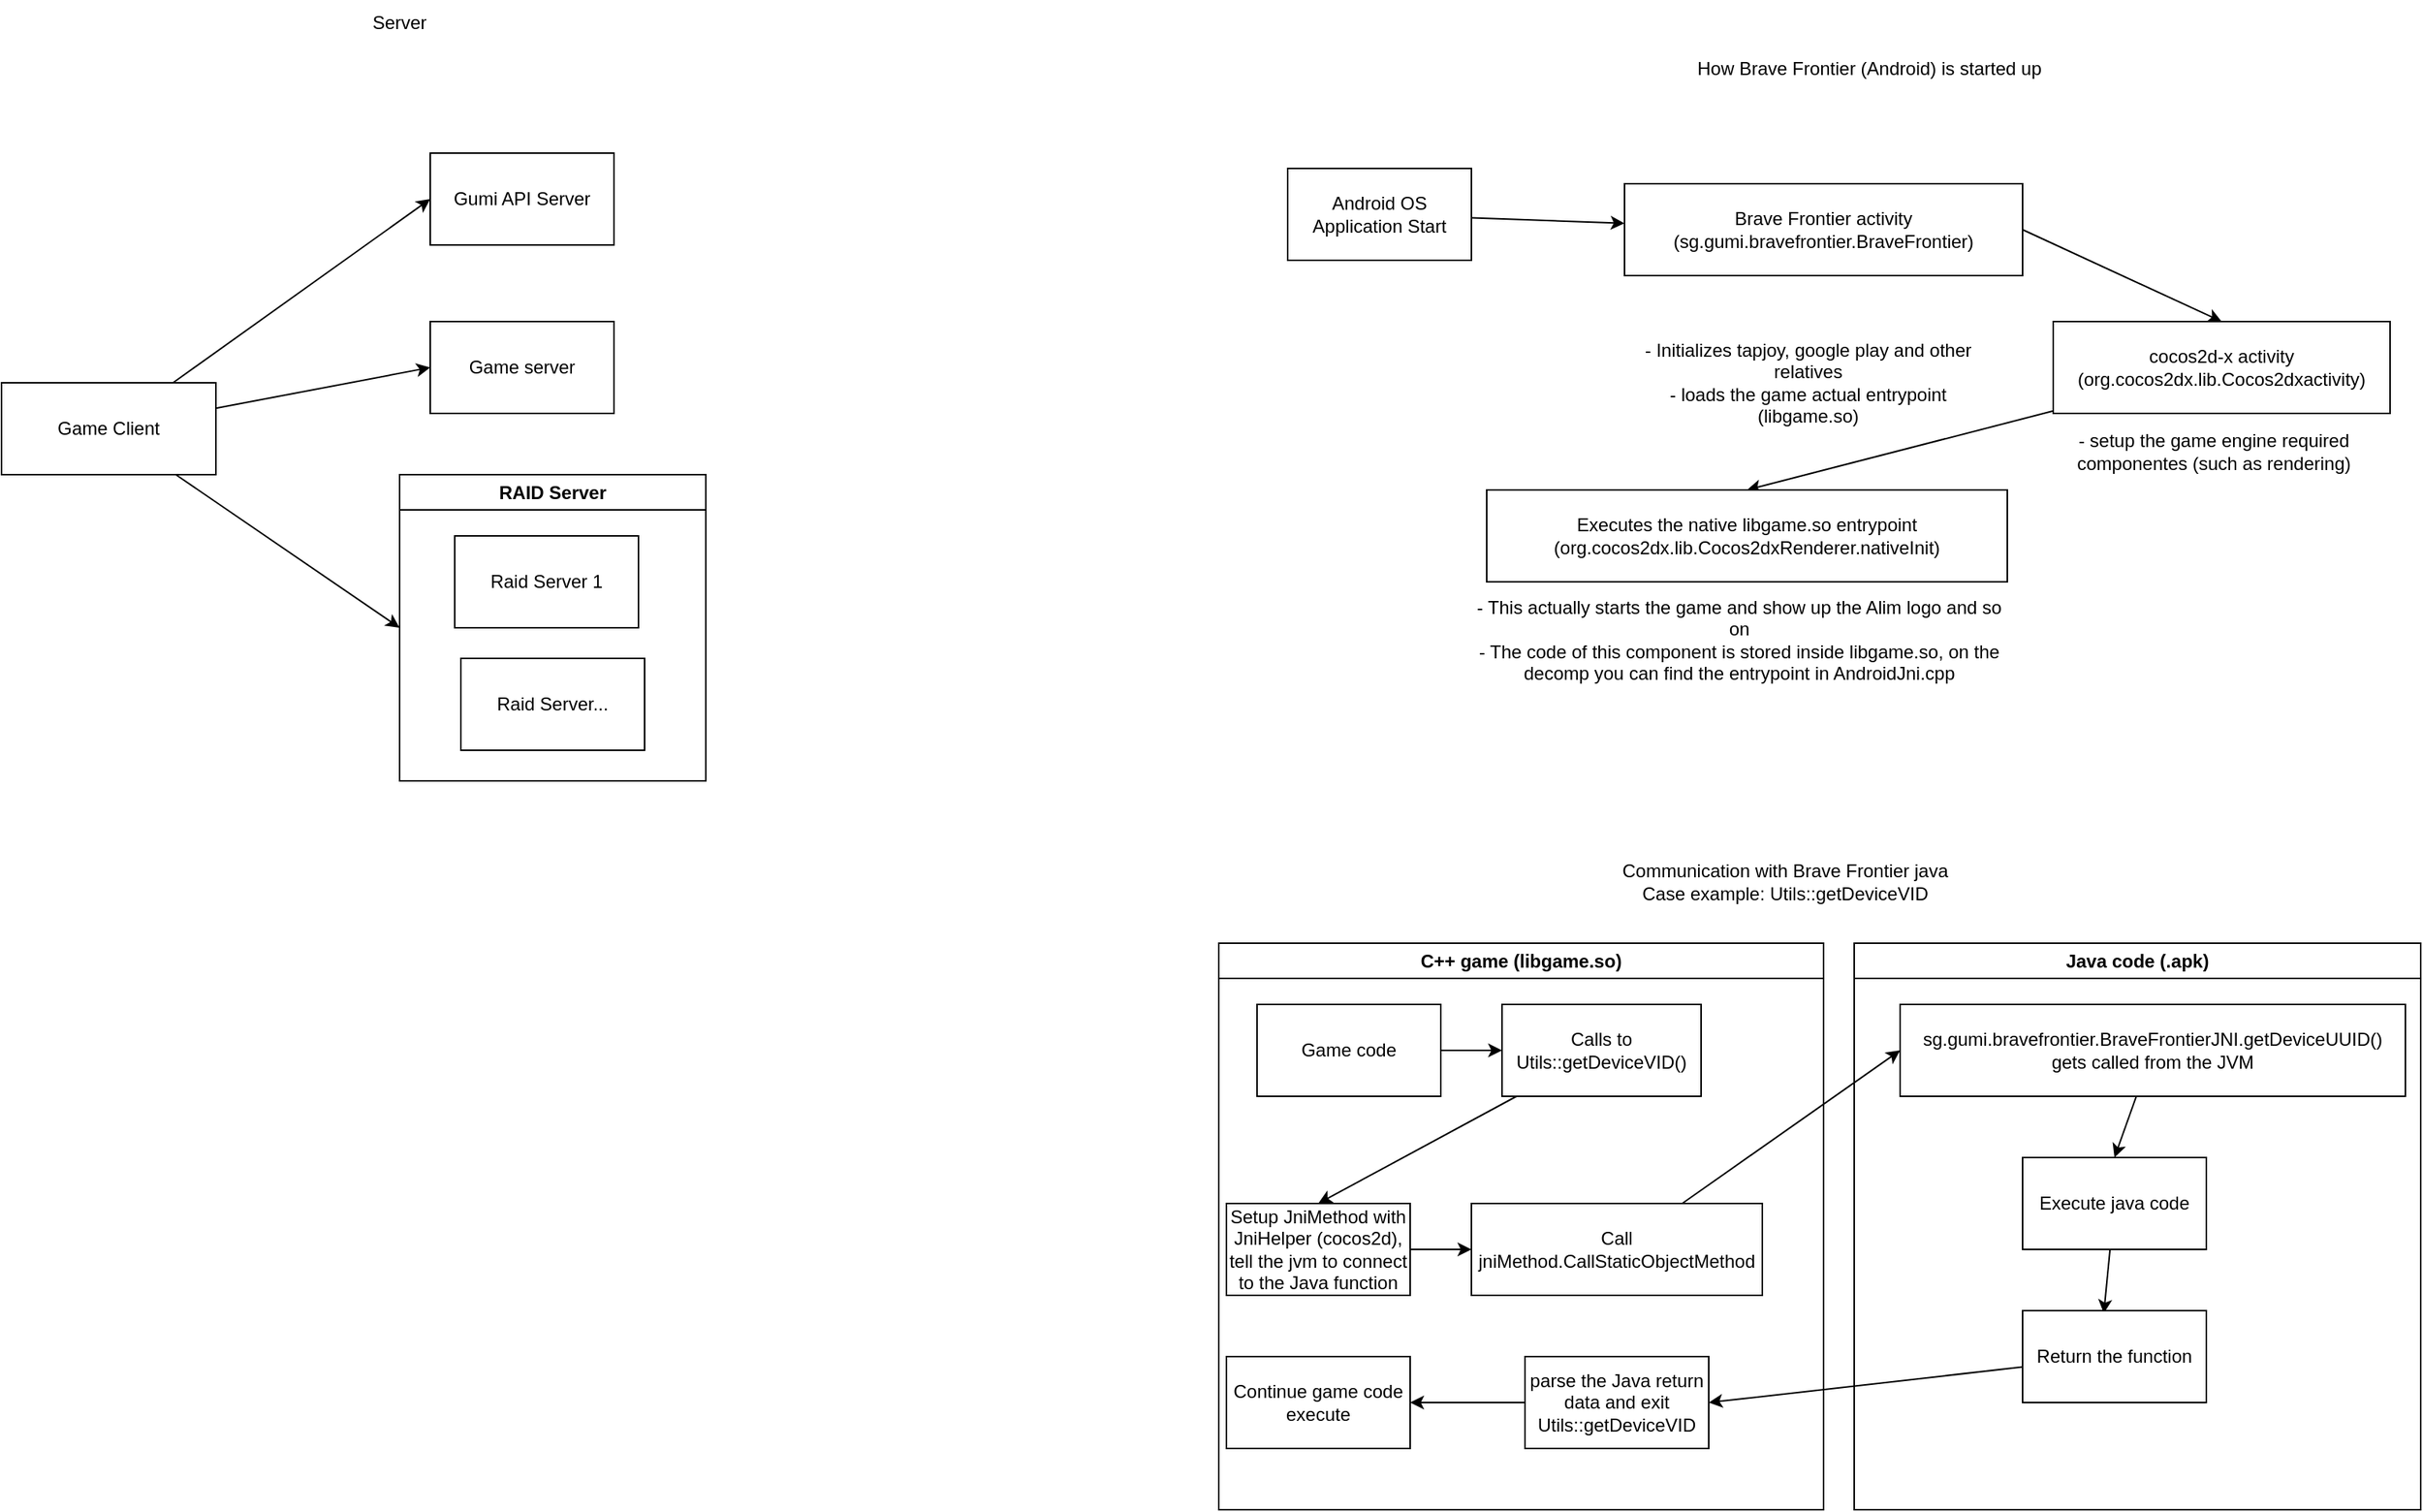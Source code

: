 <mxfile>
    <diagram id="_BSQJVUGBFditOPTDTpc" name="Pagina-1">
        <mxGraphModel dx="1333" dy="766" grid="1" gridSize="10" guides="1" tooltips="1" connect="1" arrows="1" fold="1" page="1" pageScale="1" pageWidth="827" pageHeight="1169" math="0" shadow="0">
            <root>
                <mxCell id="0"/>
                <mxCell id="1" parent="0"/>
                <mxCell id="6" style="edgeStyle=none;html=1;entryX=0;entryY=0.5;entryDx=0;entryDy=0;" edge="1" parent="1" source="2" target="3">
                    <mxGeometry relative="1" as="geometry"/>
                </mxCell>
                <mxCell id="10" style="edgeStyle=none;html=1;entryX=0;entryY=0.5;entryDx=0;entryDy=0;" edge="1" parent="1" source="2" target="4">
                    <mxGeometry relative="1" as="geometry"/>
                </mxCell>
                <mxCell id="11" style="edgeStyle=none;html=1;entryX=0;entryY=0.5;entryDx=0;entryDy=0;" edge="1" parent="1" source="2" target="9">
                    <mxGeometry relative="1" as="geometry"/>
                </mxCell>
                <mxCell id="2" value="Game Client" style="rounded=0;whiteSpace=wrap;html=1;" vertex="1" parent="1">
                    <mxGeometry x="60" y="270" width="140" height="60" as="geometry"/>
                </mxCell>
                <mxCell id="3" value="Gumi API Server" style="rounded=0;whiteSpace=wrap;html=1;" vertex="1" parent="1">
                    <mxGeometry x="340" y="120" width="120" height="60" as="geometry"/>
                </mxCell>
                <mxCell id="4" value="Game server" style="rounded=0;whiteSpace=wrap;html=1;" vertex="1" parent="1">
                    <mxGeometry x="340" y="230" width="120" height="60" as="geometry"/>
                </mxCell>
                <mxCell id="9" value="RAID Server" style="swimlane;whiteSpace=wrap;html=1;" vertex="1" parent="1">
                    <mxGeometry x="320" y="330" width="200" height="200" as="geometry"/>
                </mxCell>
                <mxCell id="5" value="Raid Server 1" style="rounded=0;whiteSpace=wrap;html=1;" vertex="1" parent="9">
                    <mxGeometry x="36" y="40" width="120" height="60" as="geometry"/>
                </mxCell>
                <mxCell id="7" value="Raid Server..." style="rounded=0;whiteSpace=wrap;html=1;" vertex="1" parent="9">
                    <mxGeometry x="40" y="120" width="120" height="60" as="geometry"/>
                </mxCell>
                <mxCell id="12" value="Server" style="text;html=1;strokeColor=none;fillColor=none;align=center;verticalAlign=middle;whiteSpace=wrap;rounded=0;" vertex="1" parent="1">
                    <mxGeometry x="140" y="20" width="360" height="30" as="geometry"/>
                </mxCell>
                <mxCell id="14" style="edgeStyle=none;html=1;" edge="1" parent="1" source="13">
                    <mxGeometry relative="1" as="geometry">
                        <mxPoint x="1120" y="165.882" as="targetPoint"/>
                    </mxGeometry>
                </mxCell>
                <mxCell id="13" value="Android OS Application Start" style="rounded=0;whiteSpace=wrap;html=1;" vertex="1" parent="1">
                    <mxGeometry x="900" y="130" width="120" height="60" as="geometry"/>
                </mxCell>
                <mxCell id="21" style="edgeStyle=none;html=1;entryX=0.5;entryY=0;entryDx=0;entryDy=0;exitX=1;exitY=0.5;exitDx=0;exitDy=0;" edge="1" parent="1" source="16" target="20">
                    <mxGeometry relative="1" as="geometry"/>
                </mxCell>
                <mxCell id="16" value="Brave Frontier activity (sg.gumi.bravefrontier.BraveFrontier)" style="rounded=0;whiteSpace=wrap;html=1;" vertex="1" parent="1">
                    <mxGeometry x="1120" y="140" width="260" height="60" as="geometry"/>
                </mxCell>
                <mxCell id="19" value="- Initializes tapjoy, google play and other relatives&lt;br&gt;- loads the game actual entrypoint (libgame.so)" style="text;html=1;strokeColor=none;fillColor=none;align=center;verticalAlign=middle;whiteSpace=wrap;rounded=0;" vertex="1" parent="1">
                    <mxGeometry x="1120" y="230" width="240" height="80" as="geometry"/>
                </mxCell>
                <mxCell id="24" style="edgeStyle=none;html=1;entryX=0.5;entryY=0;entryDx=0;entryDy=0;" edge="1" parent="1" source="20" target="23">
                    <mxGeometry relative="1" as="geometry"/>
                </mxCell>
                <mxCell id="20" value="cocos2d-x activity (org.cocos2dx.lib.Cocos2dxactivity)" style="rounded=0;whiteSpace=wrap;html=1;" vertex="1" parent="1">
                    <mxGeometry x="1400" y="230" width="220" height="60" as="geometry"/>
                </mxCell>
                <mxCell id="22" value="- setup the game engine required componentes (such as rendering)" style="text;html=1;strokeColor=none;fillColor=none;align=center;verticalAlign=middle;whiteSpace=wrap;rounded=0;" vertex="1" parent="1">
                    <mxGeometry x="1400" y="300" width="210" height="30" as="geometry"/>
                </mxCell>
                <mxCell id="23" value="Executes the native libgame.so entrypoint (org.cocos2dx.lib.Cocos2dxRenderer.nativeInit)" style="rounded=0;whiteSpace=wrap;html=1;" vertex="1" parent="1">
                    <mxGeometry x="1030" y="340" width="340" height="60" as="geometry"/>
                </mxCell>
                <mxCell id="25" value="- This actually starts the game and show up the Alim logo and so on&lt;br&gt;- The code of this component is stored inside libgame.so, on the&lt;br&gt;decomp you can find the entrypoint in AndroidJni.cpp" style="text;html=1;strokeColor=none;fillColor=none;align=center;verticalAlign=middle;whiteSpace=wrap;rounded=0;" vertex="1" parent="1">
                    <mxGeometry x="1020" y="400" width="350" height="75" as="geometry"/>
                </mxCell>
                <mxCell id="26" value="How Brave Frontier (Android) is started up" style="text;html=1;strokeColor=none;fillColor=none;align=center;verticalAlign=middle;whiteSpace=wrap;rounded=0;" vertex="1" parent="1">
                    <mxGeometry x="1040" y="50" width="480" height="30" as="geometry"/>
                </mxCell>
                <mxCell id="27" value="Communication with Brave Frontier java&lt;br&gt;Case example:&amp;nbsp;Utils::getDeviceVID" style="text;html=1;strokeColor=none;fillColor=none;align=center;verticalAlign=middle;whiteSpace=wrap;rounded=0;" vertex="1" parent="1">
                    <mxGeometry x="1030" y="576" width="390" height="40" as="geometry"/>
                </mxCell>
                <mxCell id="32" style="edgeStyle=none;html=1;" edge="1" parent="1" source="29" target="30">
                    <mxGeometry relative="1" as="geometry"/>
                </mxCell>
                <mxCell id="29" value="Game code" style="rounded=0;whiteSpace=wrap;html=1;" vertex="1" parent="1">
                    <mxGeometry x="880" y="676" width="120" height="60" as="geometry"/>
                </mxCell>
                <mxCell id="33" style="edgeStyle=none;html=1;entryX=0.5;entryY=0;entryDx=0;entryDy=0;" edge="1" parent="1" source="30" target="31">
                    <mxGeometry relative="1" as="geometry"/>
                </mxCell>
                <mxCell id="30" value="Calls to Utils::getDeviceVID()" style="rounded=0;whiteSpace=wrap;html=1;" vertex="1" parent="1">
                    <mxGeometry x="1040" y="676" width="130" height="60" as="geometry"/>
                </mxCell>
                <mxCell id="35" style="edgeStyle=none;html=1;entryX=0;entryY=0.5;entryDx=0;entryDy=0;" edge="1" parent="1" source="31" target="34">
                    <mxGeometry relative="1" as="geometry"/>
                </mxCell>
                <mxCell id="31" value="Setup JniMethod with JniHelper (cocos2d),&lt;br&gt;tell the jvm to connect to the Java function" style="rounded=0;whiteSpace=wrap;html=1;" vertex="1" parent="1">
                    <mxGeometry x="860" y="806" width="120" height="60" as="geometry"/>
                </mxCell>
                <mxCell id="42" style="edgeStyle=none;html=1;entryX=0;entryY=0.5;entryDx=0;entryDy=0;" edge="1" parent="1" source="34" target="36">
                    <mxGeometry relative="1" as="geometry"/>
                </mxCell>
                <mxCell id="34" value="Call jniMethod.CallStaticObjectMethod" style="rounded=0;whiteSpace=wrap;html=1;" vertex="1" parent="1">
                    <mxGeometry x="1020" y="806" width="190" height="60" as="geometry"/>
                </mxCell>
                <mxCell id="43" style="edgeStyle=none;html=1;entryX=0.5;entryY=0;entryDx=0;entryDy=0;" edge="1" parent="1" source="36" target="37">
                    <mxGeometry relative="1" as="geometry"/>
                </mxCell>
                <mxCell id="36" value="sg.gumi.bravefrontier.BraveFrontierJNI.getDeviceUUID()&lt;br&gt;gets called from the JVM" style="rounded=0;whiteSpace=wrap;html=1;" vertex="1" parent="1">
                    <mxGeometry x="1300" y="676" width="330" height="60" as="geometry"/>
                </mxCell>
                <mxCell id="44" style="edgeStyle=none;html=1;entryX=0.442;entryY=0.03;entryDx=0;entryDy=0;entryPerimeter=0;" edge="1" parent="1" source="37" target="38">
                    <mxGeometry relative="1" as="geometry"/>
                </mxCell>
                <mxCell id="37" value="Execute java code" style="rounded=0;whiteSpace=wrap;html=1;" vertex="1" parent="1">
                    <mxGeometry x="1380" y="776" width="120" height="60" as="geometry"/>
                </mxCell>
                <mxCell id="45" style="edgeStyle=none;html=1;entryX=1;entryY=0.5;entryDx=0;entryDy=0;" edge="1" parent="1" source="38" target="39">
                    <mxGeometry relative="1" as="geometry"/>
                </mxCell>
                <mxCell id="38" value="Return the function" style="rounded=0;whiteSpace=wrap;html=1;" vertex="1" parent="1">
                    <mxGeometry x="1380" y="876" width="120" height="60" as="geometry"/>
                </mxCell>
                <mxCell id="41" style="edgeStyle=none;html=1;" edge="1" parent="1" source="39" target="40">
                    <mxGeometry relative="1" as="geometry"/>
                </mxCell>
                <mxCell id="39" value="parse the Java return data and exit Utils::getDeviceVID" style="rounded=0;whiteSpace=wrap;html=1;" vertex="1" parent="1">
                    <mxGeometry x="1055" y="906" width="120" height="60" as="geometry"/>
                </mxCell>
                <mxCell id="40" value="Continue game code execute" style="rounded=0;whiteSpace=wrap;html=1;" vertex="1" parent="1">
                    <mxGeometry x="860" y="906" width="120" height="60" as="geometry"/>
                </mxCell>
                <mxCell id="46" value="C++ game (libgame.so)" style="swimlane;whiteSpace=wrap;html=1;" vertex="1" parent="1">
                    <mxGeometry x="855" y="636" width="395" height="370" as="geometry"/>
                </mxCell>
                <mxCell id="47" value="Java code (.apk)" style="swimlane;whiteSpace=wrap;html=1;" vertex="1" parent="1">
                    <mxGeometry x="1270" y="636" width="370" height="370" as="geometry"/>
                </mxCell>
            </root>
        </mxGraphModel>
    </diagram>
</mxfile>